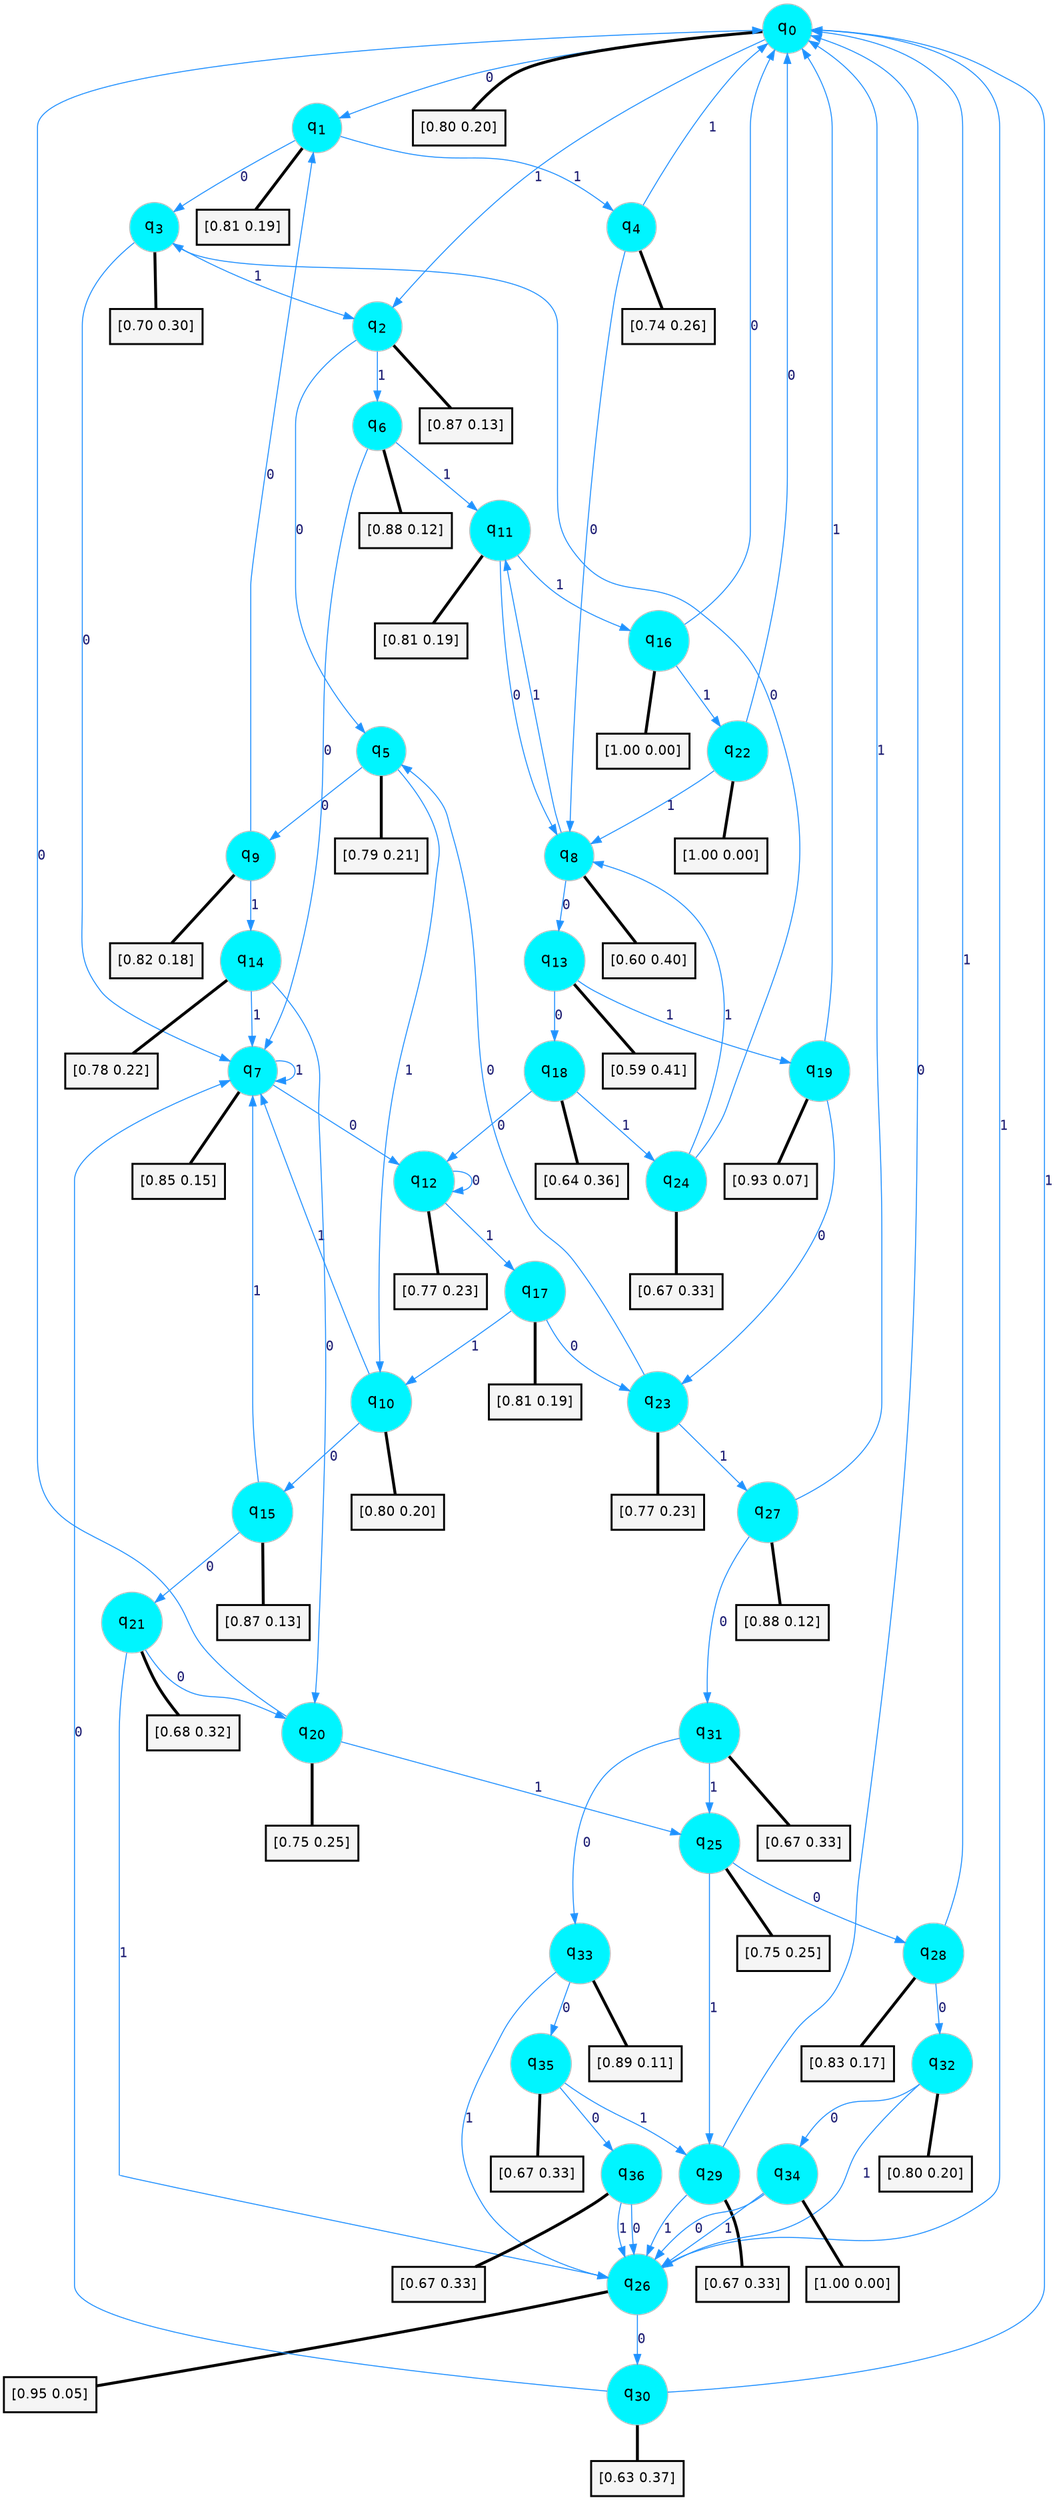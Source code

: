 digraph G {
graph [
bgcolor=transparent, dpi=300, rankdir=TD, size="40,25"];
node [
color=gray, fillcolor=turquoise1, fontcolor=black, fontname=Helvetica, fontsize=16, fontweight=bold, shape=circle, style=filled];
edge [
arrowsize=1, color=dodgerblue1, fontcolor=midnightblue, fontname=courier, fontweight=bold, penwidth=1, style=solid, weight=20];
0[label=<q<SUB>0</SUB>>];
1[label=<q<SUB>1</SUB>>];
2[label=<q<SUB>2</SUB>>];
3[label=<q<SUB>3</SUB>>];
4[label=<q<SUB>4</SUB>>];
5[label=<q<SUB>5</SUB>>];
6[label=<q<SUB>6</SUB>>];
7[label=<q<SUB>7</SUB>>];
8[label=<q<SUB>8</SUB>>];
9[label=<q<SUB>9</SUB>>];
10[label=<q<SUB>10</SUB>>];
11[label=<q<SUB>11</SUB>>];
12[label=<q<SUB>12</SUB>>];
13[label=<q<SUB>13</SUB>>];
14[label=<q<SUB>14</SUB>>];
15[label=<q<SUB>15</SUB>>];
16[label=<q<SUB>16</SUB>>];
17[label=<q<SUB>17</SUB>>];
18[label=<q<SUB>18</SUB>>];
19[label=<q<SUB>19</SUB>>];
20[label=<q<SUB>20</SUB>>];
21[label=<q<SUB>21</SUB>>];
22[label=<q<SUB>22</SUB>>];
23[label=<q<SUB>23</SUB>>];
24[label=<q<SUB>24</SUB>>];
25[label=<q<SUB>25</SUB>>];
26[label=<q<SUB>26</SUB>>];
27[label=<q<SUB>27</SUB>>];
28[label=<q<SUB>28</SUB>>];
29[label=<q<SUB>29</SUB>>];
30[label=<q<SUB>30</SUB>>];
31[label=<q<SUB>31</SUB>>];
32[label=<q<SUB>32</SUB>>];
33[label=<q<SUB>33</SUB>>];
34[label=<q<SUB>34</SUB>>];
35[label=<q<SUB>35</SUB>>];
36[label=<q<SUB>36</SUB>>];
37[label="[0.80 0.20]", shape=box,fontcolor=black, fontname=Helvetica, fontsize=14, penwidth=2, fillcolor=whitesmoke,color=black];
38[label="[0.81 0.19]", shape=box,fontcolor=black, fontname=Helvetica, fontsize=14, penwidth=2, fillcolor=whitesmoke,color=black];
39[label="[0.87 0.13]", shape=box,fontcolor=black, fontname=Helvetica, fontsize=14, penwidth=2, fillcolor=whitesmoke,color=black];
40[label="[0.70 0.30]", shape=box,fontcolor=black, fontname=Helvetica, fontsize=14, penwidth=2, fillcolor=whitesmoke,color=black];
41[label="[0.74 0.26]", shape=box,fontcolor=black, fontname=Helvetica, fontsize=14, penwidth=2, fillcolor=whitesmoke,color=black];
42[label="[0.79 0.21]", shape=box,fontcolor=black, fontname=Helvetica, fontsize=14, penwidth=2, fillcolor=whitesmoke,color=black];
43[label="[0.88 0.12]", shape=box,fontcolor=black, fontname=Helvetica, fontsize=14, penwidth=2, fillcolor=whitesmoke,color=black];
44[label="[0.85 0.15]", shape=box,fontcolor=black, fontname=Helvetica, fontsize=14, penwidth=2, fillcolor=whitesmoke,color=black];
45[label="[0.60 0.40]", shape=box,fontcolor=black, fontname=Helvetica, fontsize=14, penwidth=2, fillcolor=whitesmoke,color=black];
46[label="[0.82 0.18]", shape=box,fontcolor=black, fontname=Helvetica, fontsize=14, penwidth=2, fillcolor=whitesmoke,color=black];
47[label="[0.80 0.20]", shape=box,fontcolor=black, fontname=Helvetica, fontsize=14, penwidth=2, fillcolor=whitesmoke,color=black];
48[label="[0.81 0.19]", shape=box,fontcolor=black, fontname=Helvetica, fontsize=14, penwidth=2, fillcolor=whitesmoke,color=black];
49[label="[0.77 0.23]", shape=box,fontcolor=black, fontname=Helvetica, fontsize=14, penwidth=2, fillcolor=whitesmoke,color=black];
50[label="[0.59 0.41]", shape=box,fontcolor=black, fontname=Helvetica, fontsize=14, penwidth=2, fillcolor=whitesmoke,color=black];
51[label="[0.78 0.22]", shape=box,fontcolor=black, fontname=Helvetica, fontsize=14, penwidth=2, fillcolor=whitesmoke,color=black];
52[label="[0.87 0.13]", shape=box,fontcolor=black, fontname=Helvetica, fontsize=14, penwidth=2, fillcolor=whitesmoke,color=black];
53[label="[1.00 0.00]", shape=box,fontcolor=black, fontname=Helvetica, fontsize=14, penwidth=2, fillcolor=whitesmoke,color=black];
54[label="[0.81 0.19]", shape=box,fontcolor=black, fontname=Helvetica, fontsize=14, penwidth=2, fillcolor=whitesmoke,color=black];
55[label="[0.64 0.36]", shape=box,fontcolor=black, fontname=Helvetica, fontsize=14, penwidth=2, fillcolor=whitesmoke,color=black];
56[label="[0.93 0.07]", shape=box,fontcolor=black, fontname=Helvetica, fontsize=14, penwidth=2, fillcolor=whitesmoke,color=black];
57[label="[0.75 0.25]", shape=box,fontcolor=black, fontname=Helvetica, fontsize=14, penwidth=2, fillcolor=whitesmoke,color=black];
58[label="[0.68 0.32]", shape=box,fontcolor=black, fontname=Helvetica, fontsize=14, penwidth=2, fillcolor=whitesmoke,color=black];
59[label="[1.00 0.00]", shape=box,fontcolor=black, fontname=Helvetica, fontsize=14, penwidth=2, fillcolor=whitesmoke,color=black];
60[label="[0.77 0.23]", shape=box,fontcolor=black, fontname=Helvetica, fontsize=14, penwidth=2, fillcolor=whitesmoke,color=black];
61[label="[0.67 0.33]", shape=box,fontcolor=black, fontname=Helvetica, fontsize=14, penwidth=2, fillcolor=whitesmoke,color=black];
62[label="[0.75 0.25]", shape=box,fontcolor=black, fontname=Helvetica, fontsize=14, penwidth=2, fillcolor=whitesmoke,color=black];
63[label="[0.95 0.05]", shape=box,fontcolor=black, fontname=Helvetica, fontsize=14, penwidth=2, fillcolor=whitesmoke,color=black];
64[label="[0.88 0.12]", shape=box,fontcolor=black, fontname=Helvetica, fontsize=14, penwidth=2, fillcolor=whitesmoke,color=black];
65[label="[0.83 0.17]", shape=box,fontcolor=black, fontname=Helvetica, fontsize=14, penwidth=2, fillcolor=whitesmoke,color=black];
66[label="[0.67 0.33]", shape=box,fontcolor=black, fontname=Helvetica, fontsize=14, penwidth=2, fillcolor=whitesmoke,color=black];
67[label="[0.63 0.37]", shape=box,fontcolor=black, fontname=Helvetica, fontsize=14, penwidth=2, fillcolor=whitesmoke,color=black];
68[label="[0.67 0.33]", shape=box,fontcolor=black, fontname=Helvetica, fontsize=14, penwidth=2, fillcolor=whitesmoke,color=black];
69[label="[0.80 0.20]", shape=box,fontcolor=black, fontname=Helvetica, fontsize=14, penwidth=2, fillcolor=whitesmoke,color=black];
70[label="[0.89 0.11]", shape=box,fontcolor=black, fontname=Helvetica, fontsize=14, penwidth=2, fillcolor=whitesmoke,color=black];
71[label="[1.00 0.00]", shape=box,fontcolor=black, fontname=Helvetica, fontsize=14, penwidth=2, fillcolor=whitesmoke,color=black];
72[label="[0.67 0.33]", shape=box,fontcolor=black, fontname=Helvetica, fontsize=14, penwidth=2, fillcolor=whitesmoke,color=black];
73[label="[0.67 0.33]", shape=box,fontcolor=black, fontname=Helvetica, fontsize=14, penwidth=2, fillcolor=whitesmoke,color=black];
0->1 [label=0];
0->2 [label=1];
0->37 [arrowhead=none, penwidth=3,color=black];
1->3 [label=0];
1->4 [label=1];
1->38 [arrowhead=none, penwidth=3,color=black];
2->5 [label=0];
2->6 [label=1];
2->39 [arrowhead=none, penwidth=3,color=black];
3->7 [label=0];
3->2 [label=1];
3->40 [arrowhead=none, penwidth=3,color=black];
4->8 [label=0];
4->0 [label=1];
4->41 [arrowhead=none, penwidth=3,color=black];
5->9 [label=0];
5->10 [label=1];
5->42 [arrowhead=none, penwidth=3,color=black];
6->7 [label=0];
6->11 [label=1];
6->43 [arrowhead=none, penwidth=3,color=black];
7->12 [label=0];
7->7 [label=1];
7->44 [arrowhead=none, penwidth=3,color=black];
8->13 [label=0];
8->11 [label=1];
8->45 [arrowhead=none, penwidth=3,color=black];
9->1 [label=0];
9->14 [label=1];
9->46 [arrowhead=none, penwidth=3,color=black];
10->15 [label=0];
10->7 [label=1];
10->47 [arrowhead=none, penwidth=3,color=black];
11->8 [label=0];
11->16 [label=1];
11->48 [arrowhead=none, penwidth=3,color=black];
12->12 [label=0];
12->17 [label=1];
12->49 [arrowhead=none, penwidth=3,color=black];
13->18 [label=0];
13->19 [label=1];
13->50 [arrowhead=none, penwidth=3,color=black];
14->20 [label=0];
14->7 [label=1];
14->51 [arrowhead=none, penwidth=3,color=black];
15->21 [label=0];
15->7 [label=1];
15->52 [arrowhead=none, penwidth=3,color=black];
16->0 [label=0];
16->22 [label=1];
16->53 [arrowhead=none, penwidth=3,color=black];
17->23 [label=0];
17->10 [label=1];
17->54 [arrowhead=none, penwidth=3,color=black];
18->12 [label=0];
18->24 [label=1];
18->55 [arrowhead=none, penwidth=3,color=black];
19->23 [label=0];
19->0 [label=1];
19->56 [arrowhead=none, penwidth=3,color=black];
20->0 [label=0];
20->25 [label=1];
20->57 [arrowhead=none, penwidth=3,color=black];
21->20 [label=0];
21->26 [label=1];
21->58 [arrowhead=none, penwidth=3,color=black];
22->0 [label=0];
22->8 [label=1];
22->59 [arrowhead=none, penwidth=3,color=black];
23->5 [label=0];
23->27 [label=1];
23->60 [arrowhead=none, penwidth=3,color=black];
24->3 [label=0];
24->8 [label=1];
24->61 [arrowhead=none, penwidth=3,color=black];
25->28 [label=0];
25->29 [label=1];
25->62 [arrowhead=none, penwidth=3,color=black];
26->30 [label=0];
26->0 [label=1];
26->63 [arrowhead=none, penwidth=3,color=black];
27->31 [label=0];
27->0 [label=1];
27->64 [arrowhead=none, penwidth=3,color=black];
28->32 [label=0];
28->0 [label=1];
28->65 [arrowhead=none, penwidth=3,color=black];
29->0 [label=0];
29->26 [label=1];
29->66 [arrowhead=none, penwidth=3,color=black];
30->7 [label=0];
30->0 [label=1];
30->67 [arrowhead=none, penwidth=3,color=black];
31->33 [label=0];
31->25 [label=1];
31->68 [arrowhead=none, penwidth=3,color=black];
32->34 [label=0];
32->26 [label=1];
32->69 [arrowhead=none, penwidth=3,color=black];
33->35 [label=0];
33->26 [label=1];
33->70 [arrowhead=none, penwidth=3,color=black];
34->26 [label=0];
34->26 [label=1];
34->71 [arrowhead=none, penwidth=3,color=black];
35->36 [label=0];
35->29 [label=1];
35->72 [arrowhead=none, penwidth=3,color=black];
36->26 [label=0];
36->26 [label=1];
36->73 [arrowhead=none, penwidth=3,color=black];
}
